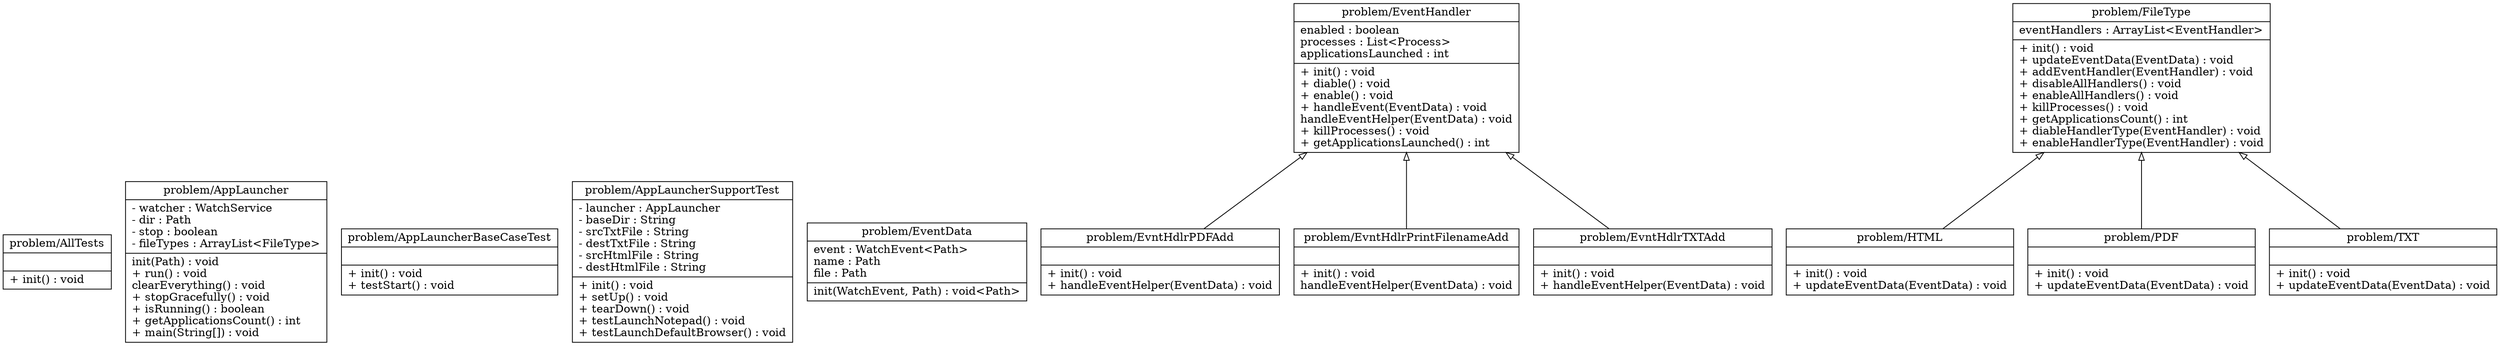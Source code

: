 digraph "Test_UML"{
	rankdir = BT
	"problem/AllTests" [
	shape = "record",
	label = "{problem/AllTests||+ init() : void\l}"
];
	"problem/AppLauncher" [
	shape = "record",
	label = "{problem/AppLauncher|- watcher : WatchService\l- dir : Path\l- stop : boolean\l- fileTypes : ArrayList\<FileType\>\l|init(Path) : void\l+ run() : void\lclearEverything() : void\l+ stopGracefully() : void\l+ isRunning() : boolean\l+ getApplicationsCount() : int\l+ main(String[]) : void\l}"
];
	"problem/AppLauncherBaseCaseTest" [
	shape = "record",
	label = "{problem/AppLauncherBaseCaseTest||+ init() : void\l+ testStart() : void\l}"
];
	"problem/AppLauncherSupportTest" [
	shape = "record",
	label = "{problem/AppLauncherSupportTest|- launcher : AppLauncher\l- baseDir : String\l- srcTxtFile : String\l- destTxtFile : String\l- srcHtmlFile : String\l- destHtmlFile : String\l|+ init() : void\l+ setUp() : void\l+ tearDown() : void\l+ testLaunchNotepad() : void\l+ testLaunchDefaultBrowser() : void\l}"
];
	"problem/EventData" [
	shape = "record",
	label = "{problem/EventData|event : WatchEvent\<Path\>\lname : Path\lfile : Path\l|init(WatchEvent, Path) : void\<Path\>\l}"
];
	"problem/EventHandler" [
	shape = "record",
	label = "{problem/EventHandler|enabled : boolean\lprocesses : List\<Process\>\lapplicationsLaunched : int\l|+ init() : void\l+ diable() : void\l+ enable() : void\l+ handleEvent(EventData) : void\lhandleEventHelper(EventData) : void\l+ killProcesses() : void\l+ getApplicationsLaunched() : int\l}"
];
	"problem/EvntHdlrPDFAdd" [
	shape = "record",
	label = "{problem/EvntHdlrPDFAdd||+ init() : void\l+ handleEventHelper(EventData) : void\l}"
];
	"problem/EvntHdlrPrintFilenameAdd" [
	shape = "record",
	label = "{problem/EvntHdlrPrintFilenameAdd||+ init() : void\lhandleEventHelper(EventData) : void\l}"
];
	"problem/EvntHdlrTXTAdd" [
	shape = "record",
	label = "{problem/EvntHdlrTXTAdd||+ init() : void\l+ handleEventHelper(EventData) : void\l}"
];
	"problem/FileType" [
	shape = "record",
	label = "{problem/FileType|eventHandlers : ArrayList\<EventHandler\>\l|+ init() : void\l+ updateEventData(EventData) : void\l+ addEventHandler(EventHandler) : void\l+ disableAllHandlers() : void\l+ enableAllHandlers() : void\l+ killProcesses() : void\l+ getApplicationsCount() : int\l+ diableHandlerType(EventHandler) : void\l+ enableHandlerType(EventHandler) : void\l}"
];
	"problem/HTML" [
	shape = "record",
	label = "{problem/HTML||+ init() : void\l+ updateEventData(EventData) : void\l}"
];
	"problem/PDF" [
	shape = "record",
	label = "{problem/PDF||+ init() : void\l+ updateEventData(EventData) : void\l}"
];
	"problem/TXT" [
	shape = "record",
	label = "{problem/TXT||+ init() : void\l+ updateEventData(EventData) : void\l}"
];
"problem/EvntHdlrPDFAdd" -> "problem/EventHandler" [arrowhead="onormal", style=""];
"problem/EvntHdlrPrintFilenameAdd" -> "problem/EventHandler" [arrowhead="onormal", style=""];
"problem/EvntHdlrTXTAdd" -> "problem/EventHandler" [arrowhead="onormal", style=""];
"problem/HTML" -> "problem/FileType" [arrowhead="onormal", style=""];
"problem/PDF" -> "problem/FileType" [arrowhead="onormal", style=""];
"problem/TXT" -> "problem/FileType" [arrowhead="onormal", style=""];

}
